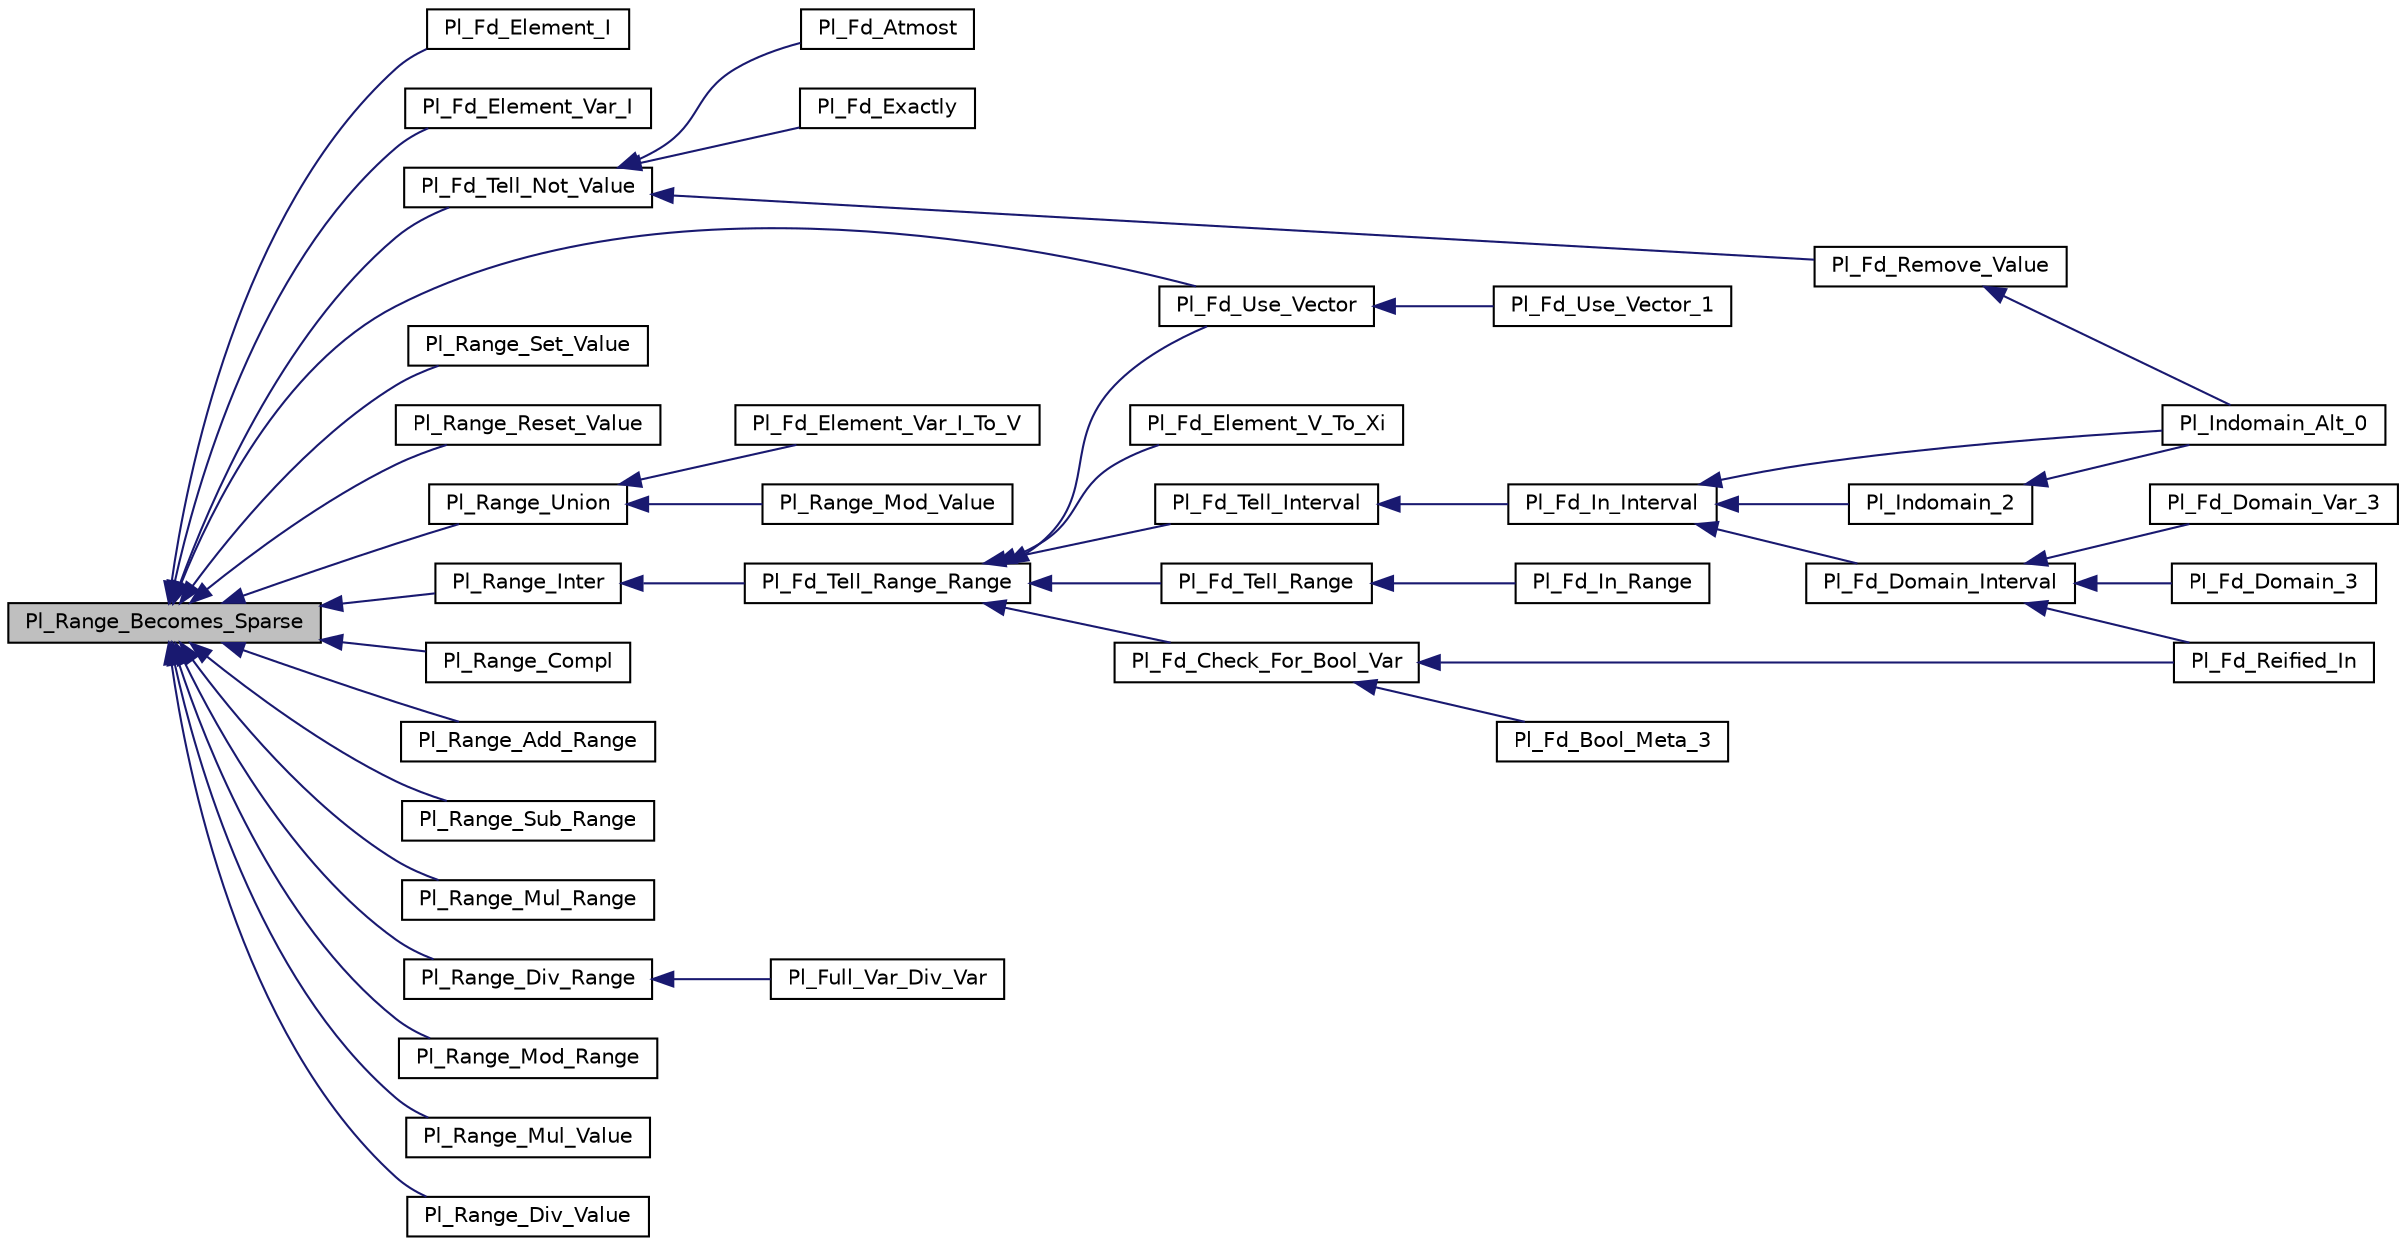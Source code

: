 digraph "Pl_Range_Becomes_Sparse"
{
  edge [fontname="Helvetica",fontsize="10",labelfontname="Helvetica",labelfontsize="10"];
  node [fontname="Helvetica",fontsize="10",shape=record];
  rankdir="LR";
  Node1 [label="Pl_Range_Becomes_Sparse",height=0.2,width=0.4,color="black", fillcolor="grey75", style="filled", fontcolor="black"];
  Node1 -> Node2 [dir="back",color="midnightblue",fontsize="10",style="solid"];
  Node2 [label="Pl_Fd_Element_I",height=0.2,width=0.4,color="black", fillcolor="white", style="filled",URL="$fd__symbolic__c_8c.html#aeb5f049fdceebfd06c9aac2f3566936e"];
  Node1 -> Node3 [dir="back",color="midnightblue",fontsize="10",style="solid"];
  Node3 [label="Pl_Fd_Element_Var_I",height=0.2,width=0.4,color="black", fillcolor="white", style="filled",URL="$fd__symbolic__c_8c.html#a05da8624bcdf5e886168b9d067f5d267"];
  Node1 -> Node4 [dir="back",color="midnightblue",fontsize="10",style="solid"];
  Node4 [label="Pl_Fd_Tell_Not_Value",height=0.2,width=0.4,color="black", fillcolor="white", style="filled",URL="$fd__inst_8h.html#a5f4ee4544f3e8b887ae1e8fac58d487d"];
  Node4 -> Node5 [dir="back",color="midnightblue",fontsize="10",style="solid"];
  Node5 [label="Pl_Fd_Atmost",height=0.2,width=0.4,color="black", fillcolor="white", style="filled",URL="$fd__symbolic__c_8c.html#ad54d9bb2f1465c52d49741f7f5a19ef1"];
  Node4 -> Node6 [dir="back",color="midnightblue",fontsize="10",style="solid"];
  Node6 [label="Pl_Fd_Exactly",height=0.2,width=0.4,color="black", fillcolor="white", style="filled",URL="$fd__symbolic__c_8c.html#a0f8909bc9eea2a259ff254d8b7028345"];
  Node4 -> Node7 [dir="back",color="midnightblue",fontsize="10",style="solid"];
  Node7 [label="Pl_Fd_Remove_Value",height=0.2,width=0.4,color="black", fillcolor="white", style="filled",URL="$fd__inst_8h.html#a48a34e9eac8f380cd08d6235dc8f025b"];
  Node7 -> Node8 [dir="back",color="midnightblue",fontsize="10",style="solid"];
  Node8 [label="Pl_Indomain_Alt_0",height=0.2,width=0.4,color="black", fillcolor="white", style="filled",URL="$fd__values__c_8c.html#a180ad373ea06757f95f7286c0de75fb0"];
  Node1 -> Node9 [dir="back",color="midnightblue",fontsize="10",style="solid"];
  Node9 [label="Pl_Fd_Use_Vector",height=0.2,width=0.4,color="black", fillcolor="white", style="filled",URL="$fd__inst_8h.html#a2d3586b22af6cc729a0340f120e4a98f"];
  Node9 -> Node10 [dir="back",color="midnightblue",fontsize="10",style="solid"];
  Node10 [label="Pl_Fd_Use_Vector_1",height=0.2,width=0.4,color="black", fillcolor="white", style="filled",URL="$fd__infos__c_8c.html#aa529fc87d64f8d89a1012da83771843e"];
  Node1 -> Node11 [dir="back",color="midnightblue",fontsize="10",style="solid"];
  Node11 [label="Pl_Range_Set_Value",height=0.2,width=0.4,color="black", fillcolor="white", style="filled",URL="$fd__range_8h.html#a826c7aaa4db20bc2ba5cc5794f189948"];
  Node1 -> Node12 [dir="back",color="midnightblue",fontsize="10",style="solid"];
  Node12 [label="Pl_Range_Reset_Value",height=0.2,width=0.4,color="black", fillcolor="white", style="filled",URL="$fd__range_8h.html#a68e31a309011488409ab070122c20471"];
  Node1 -> Node13 [dir="back",color="midnightblue",fontsize="10",style="solid"];
  Node13 [label="Pl_Range_Union",height=0.2,width=0.4,color="black", fillcolor="white", style="filled",URL="$fd__range_8h.html#a44b85c2488064aae5e1fa330f6e4f73a"];
  Node13 -> Node14 [dir="back",color="midnightblue",fontsize="10",style="solid"];
  Node14 [label="Pl_Fd_Element_Var_I_To_V",height=0.2,width=0.4,color="black", fillcolor="white", style="filled",URL="$fd__symbolic__c_8c.html#af378933e196a0a09152605f249ecaa76"];
  Node13 -> Node15 [dir="back",color="midnightblue",fontsize="10",style="solid"];
  Node15 [label="Pl_Range_Mod_Value",height=0.2,width=0.4,color="black", fillcolor="white", style="filled",URL="$fd__range_8h.html#abb12acff202d285e3c73960b8d7a01db"];
  Node1 -> Node16 [dir="back",color="midnightblue",fontsize="10",style="solid"];
  Node16 [label="Pl_Range_Inter",height=0.2,width=0.4,color="black", fillcolor="white", style="filled",URL="$fd__range_8h.html#ad1d23e966e8b2dd3f4e33f727e73e543"];
  Node16 -> Node17 [dir="back",color="midnightblue",fontsize="10",style="solid"];
  Node17 [label="Pl_Fd_Tell_Range_Range",height=0.2,width=0.4,color="black", fillcolor="white", style="filled",URL="$fd__inst_8h.html#ad4fb250c865f8185fec8b7a35664105c"];
  Node17 -> Node18 [dir="back",color="midnightblue",fontsize="10",style="solid"];
  Node18 [label="Pl_Fd_Element_V_To_Xi",height=0.2,width=0.4,color="black", fillcolor="white", style="filled",URL="$fd__symbolic__c_8c.html#a973eafe617160ecababeafeb060d03ec"];
  Node17 -> Node19 [dir="back",color="midnightblue",fontsize="10",style="solid"];
  Node19 [label="Pl_Fd_Tell_Interval",height=0.2,width=0.4,color="black", fillcolor="white", style="filled",URL="$fd__inst_8h.html#a0fff01614d94fe7db9d90fa7f01e14d2"];
  Node19 -> Node20 [dir="back",color="midnightblue",fontsize="10",style="solid"];
  Node20 [label="Pl_Fd_In_Interval",height=0.2,width=0.4,color="black", fillcolor="white", style="filled",URL="$fd__inst_8h.html#a306ee51e5acc5fd6a0c9c3aa79f04ac0"];
  Node20 -> Node21 [dir="back",color="midnightblue",fontsize="10",style="solid"];
  Node21 [label="Pl_Fd_Domain_Interval",height=0.2,width=0.4,color="black", fillcolor="white", style="filled",URL="$fd__values__c_8c.html#a351067a2ae42277486b8a46d91911a0d"];
  Node21 -> Node22 [dir="back",color="midnightblue",fontsize="10",style="solid"];
  Node22 [label="Pl_Fd_Reified_In",height=0.2,width=0.4,color="black", fillcolor="white", style="filled",URL="$fd__bool__c_8c.html#aad0a445c9905cdb15eeb91e0dc38c0dd"];
  Node21 -> Node23 [dir="back",color="midnightblue",fontsize="10",style="solid"];
  Node23 [label="Pl_Fd_Domain_Var_3",height=0.2,width=0.4,color="black", fillcolor="white", style="filled",URL="$fd__values__c_8c.html#aa777642264b14ca56887669b19202374"];
  Node21 -> Node24 [dir="back",color="midnightblue",fontsize="10",style="solid"];
  Node24 [label="Pl_Fd_Domain_3",height=0.2,width=0.4,color="black", fillcolor="white", style="filled",URL="$fd__values__c_8c.html#ac3230fe39ec80a19b8cac99c538ea083"];
  Node20 -> Node25 [dir="back",color="midnightblue",fontsize="10",style="solid"];
  Node25 [label="Pl_Indomain_2",height=0.2,width=0.4,color="black", fillcolor="white", style="filled",URL="$fd__values__c_8c.html#a6de1db9fb85e24c632fbb29ec6f8724e"];
  Node25 -> Node8 [dir="back",color="midnightblue",fontsize="10",style="solid"];
  Node20 -> Node8 [dir="back",color="midnightblue",fontsize="10",style="solid"];
  Node17 -> Node26 [dir="back",color="midnightblue",fontsize="10",style="solid"];
  Node26 [label="Pl_Fd_Tell_Range",height=0.2,width=0.4,color="black", fillcolor="white", style="filled",URL="$fd__inst_8h.html#ab9c5efdca39e3f34ef344652781cfca0"];
  Node26 -> Node27 [dir="back",color="midnightblue",fontsize="10",style="solid"];
  Node27 [label="Pl_Fd_In_Range",height=0.2,width=0.4,color="black", fillcolor="white", style="filled",URL="$fd__inst_8h.html#afaac1046c28522b902125a330776ade9"];
  Node17 -> Node9 [dir="back",color="midnightblue",fontsize="10",style="solid"];
  Node17 -> Node28 [dir="back",color="midnightblue",fontsize="10",style="solid"];
  Node28 [label="Pl_Fd_Check_For_Bool_Var",height=0.2,width=0.4,color="black", fillcolor="white", style="filled",URL="$fd__inst_8h.html#a48bfe26ff0c1846232e2c494c7746c5e"];
  Node28 -> Node29 [dir="back",color="midnightblue",fontsize="10",style="solid"];
  Node29 [label="Pl_Fd_Bool_Meta_3",height=0.2,width=0.4,color="black", fillcolor="white", style="filled",URL="$fd__bool__c_8c.html#af216d1fd11aff1fa2cb04c7ead09615f"];
  Node28 -> Node22 [dir="back",color="midnightblue",fontsize="10",style="solid"];
  Node1 -> Node30 [dir="back",color="midnightblue",fontsize="10",style="solid"];
  Node30 [label="Pl_Range_Compl",height=0.2,width=0.4,color="black", fillcolor="white", style="filled",URL="$fd__range_8h.html#a087e9ffdf63c5a56e09a4c2ff4461bac"];
  Node1 -> Node31 [dir="back",color="midnightblue",fontsize="10",style="solid"];
  Node31 [label="Pl_Range_Add_Range",height=0.2,width=0.4,color="black", fillcolor="white", style="filled",URL="$fd__range_8h.html#adedadc6d0997b6f5c8946850e9a45843"];
  Node1 -> Node32 [dir="back",color="midnightblue",fontsize="10",style="solid"];
  Node32 [label="Pl_Range_Sub_Range",height=0.2,width=0.4,color="black", fillcolor="white", style="filled",URL="$fd__range_8h.html#a07ed7ae0602b9aea27536b69c0e7d286"];
  Node1 -> Node33 [dir="back",color="midnightblue",fontsize="10",style="solid"];
  Node33 [label="Pl_Range_Mul_Range",height=0.2,width=0.4,color="black", fillcolor="white", style="filled",URL="$fd__range_8h.html#aba43fee6e534e6cdc31783c24d92d039"];
  Node1 -> Node34 [dir="back",color="midnightblue",fontsize="10",style="solid"];
  Node34 [label="Pl_Range_Div_Range",height=0.2,width=0.4,color="black", fillcolor="white", style="filled",URL="$fd__range_8h.html#a693c0bbe3eae104e0dd1aa29ab1b34e4"];
  Node34 -> Node35 [dir="back",color="midnightblue",fontsize="10",style="solid"];
  Node35 [label="Pl_Full_Var_Div_Var",height=0.2,width=0.4,color="black", fillcolor="white", style="filled",URL="$oper__supp_8c.html#a30be23f966fef653dc03092613673b53"];
  Node1 -> Node36 [dir="back",color="midnightblue",fontsize="10",style="solid"];
  Node36 [label="Pl_Range_Mod_Range",height=0.2,width=0.4,color="black", fillcolor="white", style="filled",URL="$fd__range_8h.html#a5045e3605f1d90fb4fe910cb79b96e40"];
  Node1 -> Node37 [dir="back",color="midnightblue",fontsize="10",style="solid"];
  Node37 [label="Pl_Range_Mul_Value",height=0.2,width=0.4,color="black", fillcolor="white", style="filled",URL="$fd__range_8h.html#a84a0b17829c14bd0b85521cab6b6c774"];
  Node1 -> Node38 [dir="back",color="midnightblue",fontsize="10",style="solid"];
  Node38 [label="Pl_Range_Div_Value",height=0.2,width=0.4,color="black", fillcolor="white", style="filled",URL="$fd__range_8h.html#ae6948005a13729e71edd90910ec9d7fc"];
}
